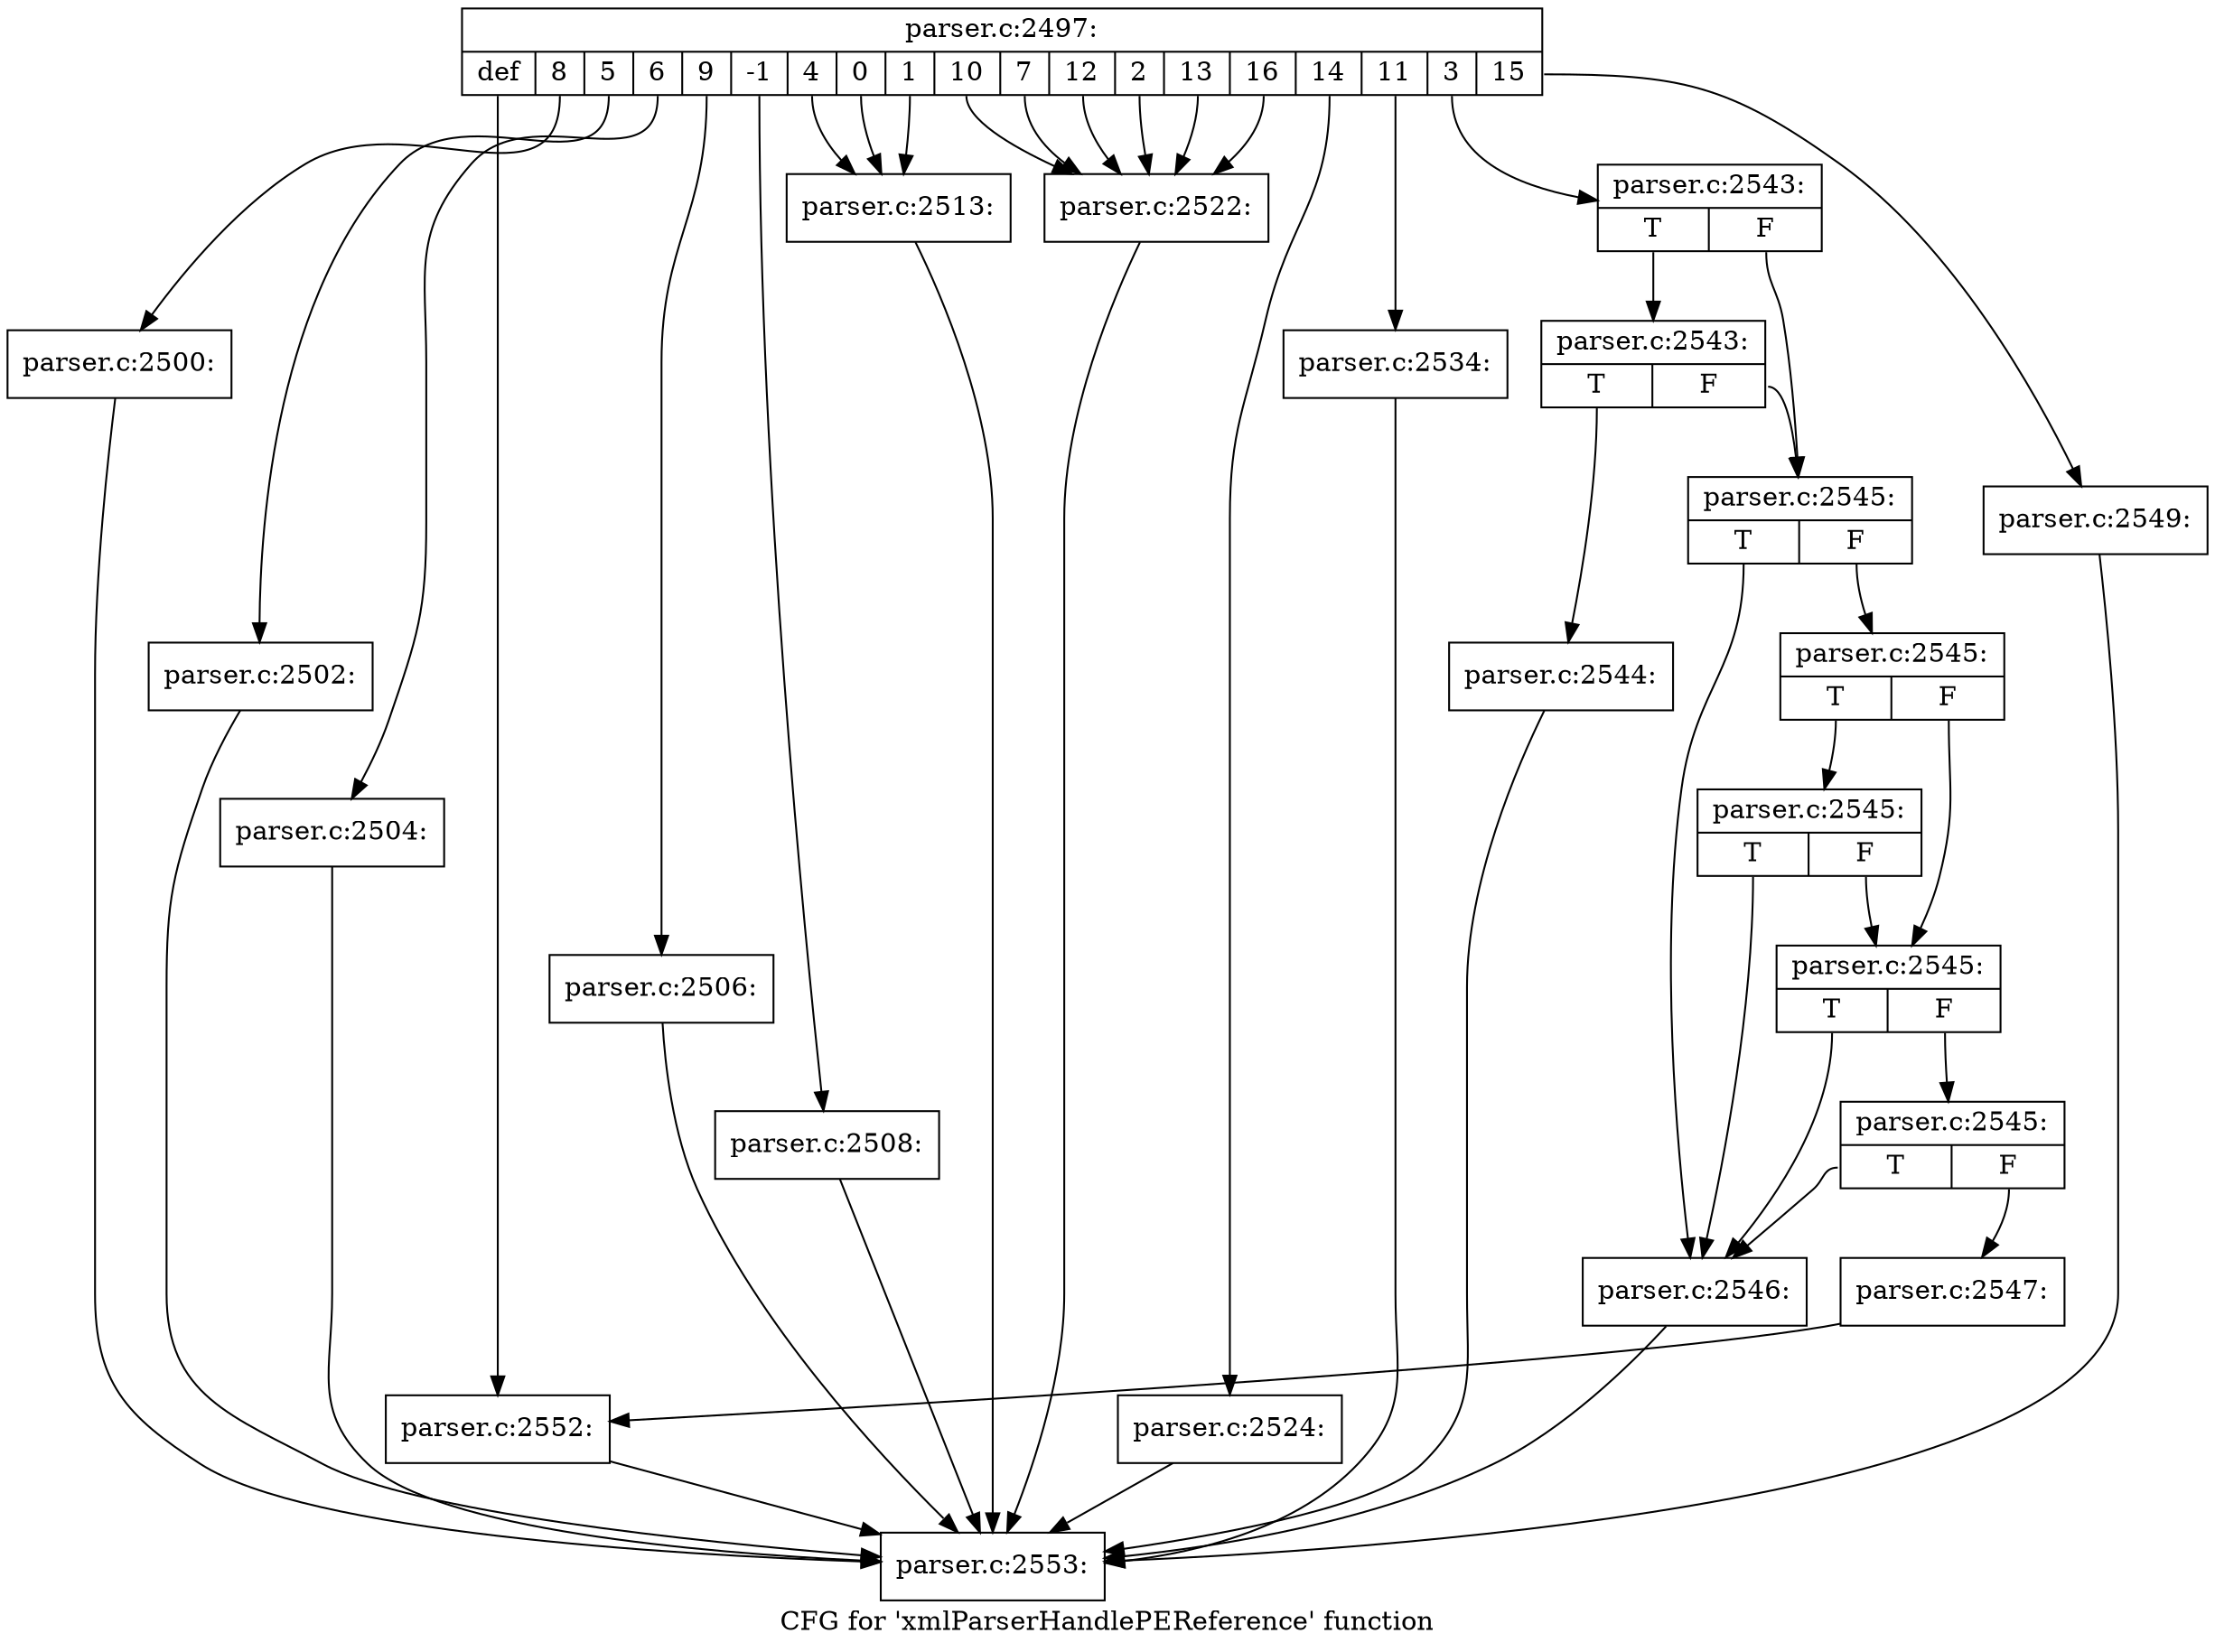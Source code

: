 digraph "CFG for 'xmlParserHandlePEReference' function" {
	label="CFG for 'xmlParserHandlePEReference' function";

	Node0x55d73b7c2c80 [shape=record,label="{parser.c:2497:|{<s0>def|<s1>8|<s2>5|<s3>6|<s4>9|<s5>-1|<s6>4|<s7>0|<s8>1|<s9>10|<s10>7|<s11>12|<s12>2|<s13>13|<s14>16|<s15>14|<s16>11|<s17>3|<s18>15}}"];
	Node0x55d73b7c2c80:s0 -> Node0x55d73b7a82e0;
	Node0x55d73b7c2c80:s1 -> Node0x55d73b7c8460;
	Node0x55d73b7c2c80:s2 -> Node0x55d73b7c8540;
	Node0x55d73b7c2c80:s3 -> Node0x55d73b7c8620;
	Node0x55d73b7c2c80:s4 -> Node0x55d73b7c8700;
	Node0x55d73b7c2c80:s5 -> Node0x55d73b7c87e0;
	Node0x55d73b7c2c80:s6 -> Node0x55d73b7c8aa0;
	Node0x55d73b7c2c80:s7 -> Node0x55d73b7c8aa0;
	Node0x55d73b7c2c80:s8 -> Node0x55d73b7c8aa0;
	Node0x55d73b7c2c80:s9 -> Node0x55d73b7c8d60;
	Node0x55d73b7c2c80:s10 -> Node0x55d73b7c8d60;
	Node0x55d73b7c2c80:s11 -> Node0x55d73b7c8d60;
	Node0x55d73b7c2c80:s12 -> Node0x55d73b7c8d60;
	Node0x55d73b7c2c80:s13 -> Node0x55d73b7c8d60;
	Node0x55d73b7c2c80:s14 -> Node0x55d73b7c8d60;
	Node0x55d73b7c2c80:s15 -> Node0x55d73b7c9480;
	Node0x55d73b7c2c80:s16 -> Node0x55d73b7c9740;
	Node0x55d73b7c2c80:s17 -> Node0x55d73b7c9820;
	Node0x55d73b7c2c80:s18 -> Node0x55d73b7cbc20;
	Node0x55d73b7c8460 [shape=record,label="{parser.c:2500:}"];
	Node0x55d73b7c8460 -> Node0x55d73b7a7f20;
	Node0x55d73b7c8540 [shape=record,label="{parser.c:2502:}"];
	Node0x55d73b7c8540 -> Node0x55d73b7a7f20;
	Node0x55d73b7c8620 [shape=record,label="{parser.c:2504:}"];
	Node0x55d73b7c8620 -> Node0x55d73b7a7f20;
	Node0x55d73b7c8700 [shape=record,label="{parser.c:2506:}"];
	Node0x55d73b7c8700 -> Node0x55d73b7a7f20;
	Node0x55d73b7c87e0 [shape=record,label="{parser.c:2508:}"];
	Node0x55d73b7c87e0 -> Node0x55d73b7a7f20;
	Node0x55d73b7c8aa0 [shape=record,label="{parser.c:2513:}"];
	Node0x55d73b7c8aa0 -> Node0x55d73b7a7f20;
	Node0x55d73b7c8d60 [shape=record,label="{parser.c:2522:}"];
	Node0x55d73b7c8d60 -> Node0x55d73b7a7f20;
	Node0x55d73b7c9480 [shape=record,label="{parser.c:2524:}"];
	Node0x55d73b7c9480 -> Node0x55d73b7a7f20;
	Node0x55d73b7c9740 [shape=record,label="{parser.c:2534:}"];
	Node0x55d73b7c9740 -> Node0x55d73b7a7f20;
	Node0x55d73b7c9820 [shape=record,label="{parser.c:2543:|{<s0>T|<s1>F}}"];
	Node0x55d73b7c9820:s0 -> Node0x55d73b7c99b0;
	Node0x55d73b7c9820:s1 -> Node0x55d73b7c9960;
	Node0x55d73b7c99b0 [shape=record,label="{parser.c:2543:|{<s0>T|<s1>F}}"];
	Node0x55d73b7c99b0:s0 -> Node0x55d73b7c9910;
	Node0x55d73b7c99b0:s1 -> Node0x55d73b7c9960;
	Node0x55d73b7c9910 [shape=record,label="{parser.c:2544:}"];
	Node0x55d73b7c9910 -> Node0x55d73b7a7f20;
	Node0x55d73b7c9960 [shape=record,label="{parser.c:2545:|{<s0>T|<s1>F}}"];
	Node0x55d73b7c9960:s0 -> Node0x55d73b7ca0e0;
	Node0x55d73b7c9960:s1 -> Node0x55d73b7ca280;
	Node0x55d73b7ca280 [shape=record,label="{parser.c:2545:|{<s0>T|<s1>F}}"];
	Node0x55d73b7ca280:s0 -> Node0x55d73b7ca750;
	Node0x55d73b7ca280:s1 -> Node0x55d73b7ca200;
	Node0x55d73b7ca750 [shape=record,label="{parser.c:2545:|{<s0>T|<s1>F}}"];
	Node0x55d73b7ca750:s0 -> Node0x55d73b7ca0e0;
	Node0x55d73b7ca750:s1 -> Node0x55d73b7ca200;
	Node0x55d73b7ca200 [shape=record,label="{parser.c:2545:|{<s0>T|<s1>F}}"];
	Node0x55d73b7ca200:s0 -> Node0x55d73b7ca0e0;
	Node0x55d73b7ca200:s1 -> Node0x55d73b7ca180;
	Node0x55d73b7ca180 [shape=record,label="{parser.c:2545:|{<s0>T|<s1>F}}"];
	Node0x55d73b7ca180:s0 -> Node0x55d73b7ca0e0;
	Node0x55d73b7ca180:s1 -> Node0x55d73b7ca130;
	Node0x55d73b7ca0e0 [shape=record,label="{parser.c:2546:}"];
	Node0x55d73b7ca0e0 -> Node0x55d73b7a7f20;
	Node0x55d73b7ca130 [shape=record,label="{parser.c:2547:}"];
	Node0x55d73b7ca130 -> Node0x55d73b7a82e0;
	Node0x55d73b7cbc20 [shape=record,label="{parser.c:2549:}"];
	Node0x55d73b7cbc20 -> Node0x55d73b7a7f20;
	Node0x55d73b7a82e0 [shape=record,label="{parser.c:2552:}"];
	Node0x55d73b7a82e0 -> Node0x55d73b7a7f20;
	Node0x55d73b7a7f20 [shape=record,label="{parser.c:2553:}"];
}
